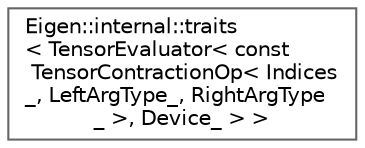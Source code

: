 digraph "类继承关系图"
{
 // LATEX_PDF_SIZE
  bgcolor="transparent";
  edge [fontname=Helvetica,fontsize=10,labelfontname=Helvetica,labelfontsize=10];
  node [fontname=Helvetica,fontsize=10,shape=box,height=0.2,width=0.4];
  rankdir="LR";
  Node0 [id="Node000000",label="Eigen::internal::traits\l\< TensorEvaluator\< const\l TensorContractionOp\< Indices\l_, LeftArgType_, RightArgType\l_ \>, Device_ \> \>",height=0.2,width=0.4,color="grey40", fillcolor="white", style="filled",URL="$struct_eigen_1_1internal_1_1traits_3_01_tensor_evaluator_3_01const_01_tensor_contraction_op_3_01d675ebf024b6201c69018a9924deb8c5.html",tooltip=" "];
}
